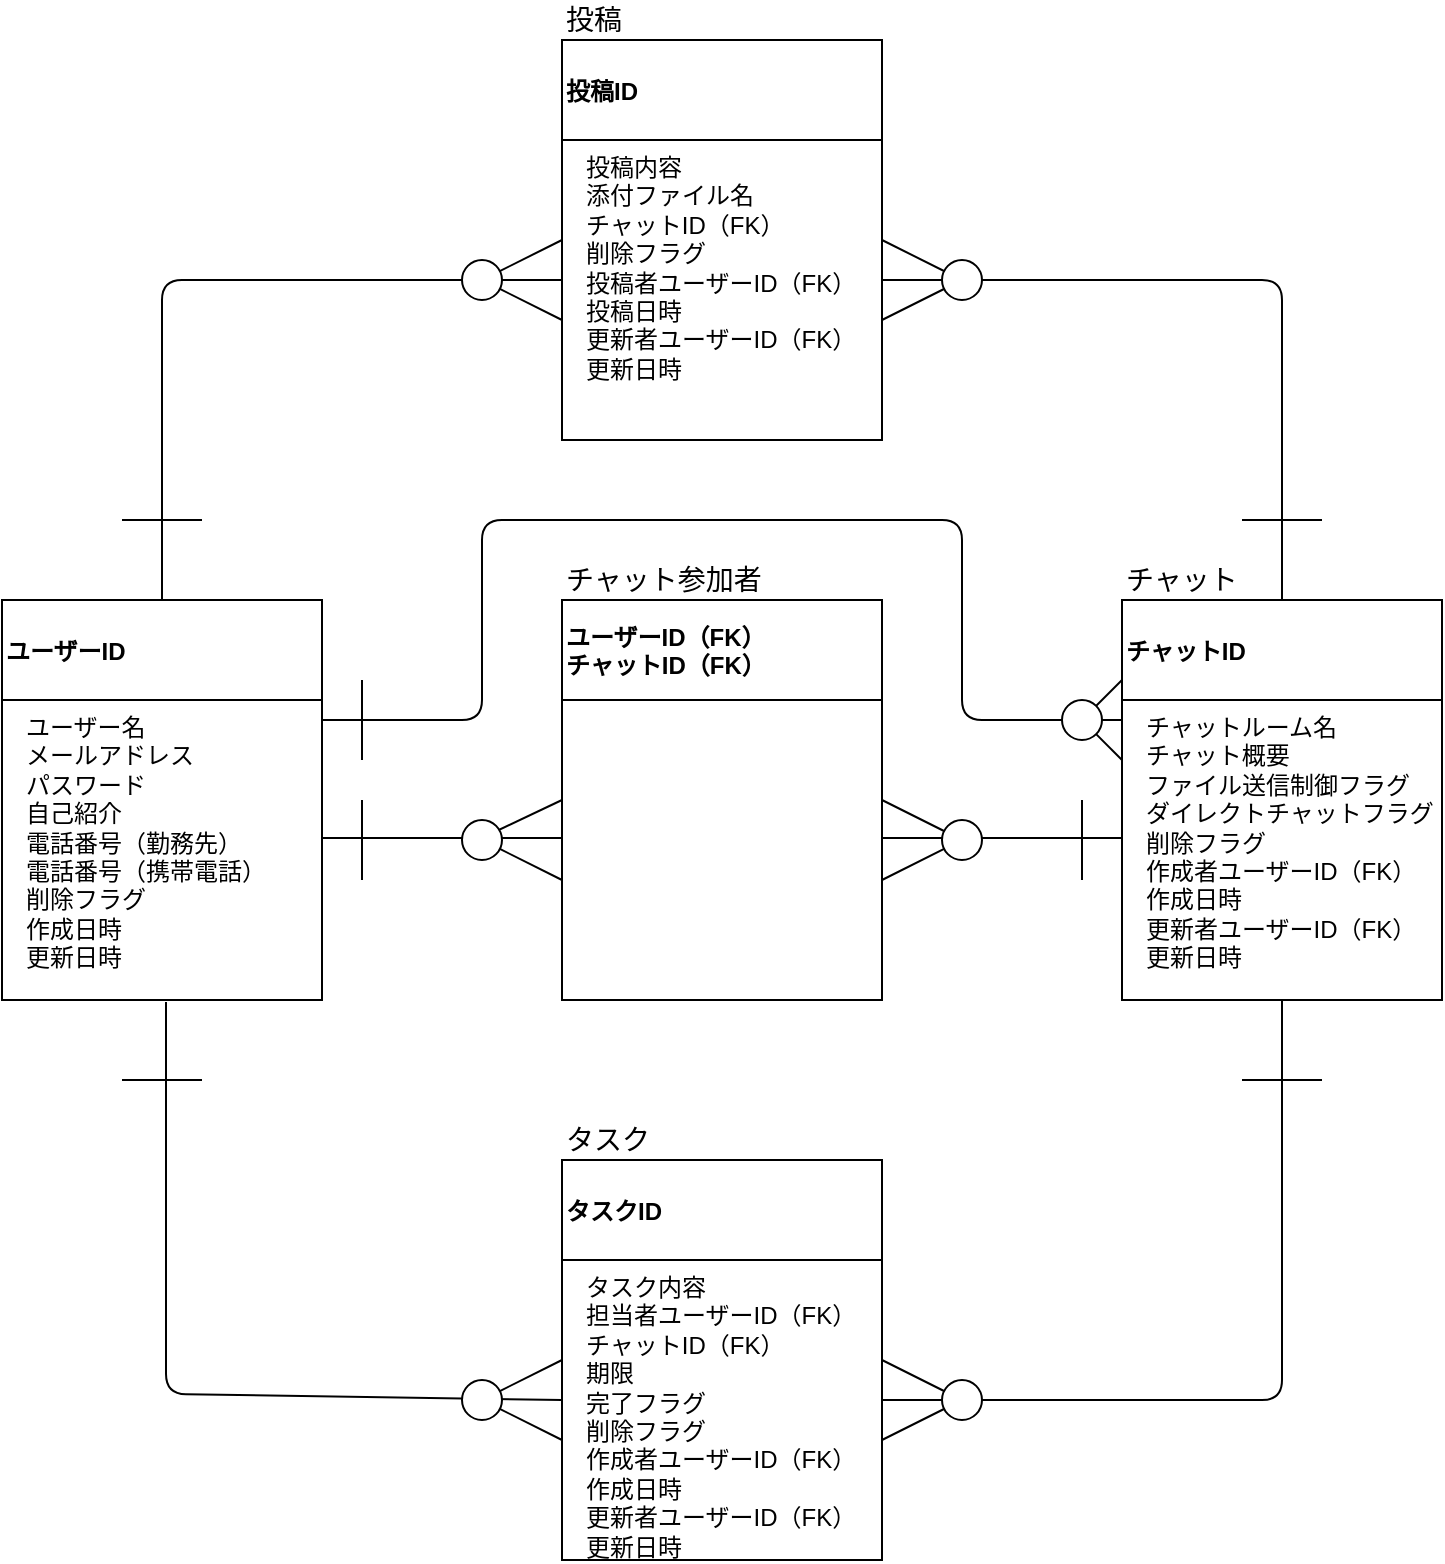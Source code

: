 <mxfile version="13.1.3">
    <diagram id="6hGFLwfOUW9BJ-s0fimq" name="Page-1">
        <mxGraphModel dx="1125" dy="860" grid="1" gridSize="10" guides="1" tooltips="1" connect="1" arrows="1" fold="1" page="1" pageScale="1" pageWidth="1169" pageHeight="827" background="none" math="0" shadow="0">
            <root>
                <mxCell id="0"/>
                <mxCell id="1" parent="0"/>
                <mxCell id="24" value="ユーザーID" style="swimlane;labelBackgroundColor=none;align=left;startSize=50;" vertex="1" parent="1">
                    <mxGeometry x="200" y="320" width="160" height="200" as="geometry">
                        <mxRectangle x="120" y="120" width="90" height="23" as="alternateBounds"/>
                    </mxGeometry>
                </mxCell>
                <mxCell id="35" value="ユーザー名&lt;br&gt;メールアドレス&lt;br&gt;パスワード&lt;br&gt;自己紹介&lt;br&gt;電話番号（勤務先）&lt;br&gt;電話番号（携帯電話）&lt;br&gt;削除フラグ&lt;br&gt;作成日時&lt;br&gt;更新日時" style="text;html=1;strokeColor=none;fillColor=none;align=left;verticalAlign=top;whiteSpace=wrap;rounded=0;labelBackgroundColor=none;" vertex="1" parent="24">
                    <mxGeometry x="10" y="50" width="140" height="150" as="geometry"/>
                </mxCell>
                <mxCell id="73" value="" style="endArrow=none;html=1;" edge="1" parent="24">
                    <mxGeometry width="50" height="50" relative="1" as="geometry">
                        <mxPoint x="60" y="240" as="sourcePoint"/>
                        <mxPoint x="100" y="240" as="targetPoint"/>
                    </mxGeometry>
                </mxCell>
                <mxCell id="38" value="チャットID" style="swimlane;labelBackgroundColor=none;align=left;startSize=50;" vertex="1" parent="1">
                    <mxGeometry x="760" y="320" width="160" height="200" as="geometry"/>
                </mxCell>
                <mxCell id="39" value="チャットルーム名&lt;br&gt;チャット概要&lt;br&gt;ファイル送信制御フラグ&lt;br&gt;ダイレクトチャットフラグ&lt;br&gt;削除フラグ&lt;br&gt;作成者ユーザーID（FK）&lt;br&gt;作成日時&lt;br&gt;更新者ユーザーID（FK）&lt;br&gt;更新日時" style="text;html=1;strokeColor=none;fillColor=none;align=left;verticalAlign=top;whiteSpace=wrap;rounded=0;labelBackgroundColor=none;" vertex="1" parent="38">
                    <mxGeometry x="10" y="50" width="150" height="150" as="geometry"/>
                </mxCell>
                <mxCell id="106" value="" style="endArrow=none;html=1;" edge="1" parent="38">
                    <mxGeometry width="50" height="50" relative="1" as="geometry">
                        <mxPoint x="60" y="240" as="sourcePoint"/>
                        <mxPoint x="100" y="240" as="targetPoint"/>
                    </mxGeometry>
                </mxCell>
                <mxCell id="50" value="タスクID" style="swimlane;labelBackgroundColor=none;align=left;startSize=50;" vertex="1" parent="1">
                    <mxGeometry x="480" y="600" width="160" height="200" as="geometry"/>
                </mxCell>
                <mxCell id="51" value="タスク内容&lt;br&gt;担当者ユーザーID（FK）&lt;br&gt;チャットID（FK）&lt;br&gt;期限&lt;br&gt;完了フラグ&lt;br&gt;削除フラグ&lt;br&gt;作成者ユーザーID（FK）&lt;br&gt;作成日時&lt;br&gt;更新者ユーザーID（FK）&lt;br&gt;更新日時" style="text;html=1;strokeColor=none;fillColor=none;align=left;verticalAlign=top;whiteSpace=wrap;rounded=0;labelBackgroundColor=none;" vertex="1" parent="50">
                    <mxGeometry x="10" y="50" width="140" height="150" as="geometry"/>
                </mxCell>
                <mxCell id="100" value="" style="endArrow=none;html=1;" edge="1" parent="50">
                    <mxGeometry width="50" height="50" relative="1" as="geometry">
                        <mxPoint x="-40" y="120" as="sourcePoint"/>
                        <mxPoint y="140" as="targetPoint"/>
                    </mxGeometry>
                </mxCell>
                <mxCell id="45" value="投稿ID" style="swimlane;labelBackgroundColor=none;align=left;startSize=50;" vertex="1" parent="1">
                    <mxGeometry x="480" y="40" width="160" height="200" as="geometry"/>
                </mxCell>
                <mxCell id="46" value="投稿内容&lt;br&gt;添付ファイル名&lt;br&gt;チャットID（FK）&lt;br&gt;削除フラグ&lt;br&gt;投稿者ユーザーID（FK）&lt;br&gt;投稿日時&lt;br&gt;更新者ユーザーID（FK）&lt;br&gt;更新日時" style="text;html=1;strokeColor=none;fillColor=none;align=left;verticalAlign=top;whiteSpace=wrap;rounded=0;labelBackgroundColor=none;" vertex="1" parent="45">
                    <mxGeometry x="10" y="50" width="140" height="150" as="geometry"/>
                </mxCell>
                <mxCell id="56" value="ユーザーID（FK）&#10;チャットID（FK）" style="swimlane;labelBackgroundColor=none;align=left;startSize=50;" vertex="1" parent="1">
                    <mxGeometry x="480" y="320" width="160" height="200" as="geometry"/>
                </mxCell>
                <mxCell id="61" value="" style="endArrow=none;html=1;" edge="1" parent="1">
                    <mxGeometry width="50" height="50" relative="1" as="geometry">
                        <mxPoint x="640" y="439" as="sourcePoint"/>
                        <mxPoint x="760" y="439" as="targetPoint"/>
                    </mxGeometry>
                </mxCell>
                <mxCell id="63" value="" style="endArrow=none;html=1;exitX=0.5;exitY=0;exitDx=0;exitDy=0;" edge="1" parent="1" source="24">
                    <mxGeometry width="50" height="50" relative="1" as="geometry">
                        <mxPoint x="430" y="210" as="sourcePoint"/>
                        <mxPoint x="480" y="160" as="targetPoint"/>
                        <Array as="points">
                            <mxPoint x="280" y="160"/>
                        </Array>
                    </mxGeometry>
                </mxCell>
                <mxCell id="64" value="" style="endArrow=none;html=1;entryX=0.5;entryY=0;entryDx=0;entryDy=0;" edge="1" parent="1" target="38">
                    <mxGeometry width="50" height="50" relative="1" as="geometry">
                        <mxPoint x="640" y="160" as="sourcePoint"/>
                        <mxPoint x="690" y="110" as="targetPoint"/>
                        <Array as="points">
                            <mxPoint x="840" y="160"/>
                        </Array>
                    </mxGeometry>
                </mxCell>
                <mxCell id="65" value="" style="endArrow=none;html=1;" edge="1" parent="1" source="115">
                    <mxGeometry width="50" height="50" relative="1" as="geometry">
                        <mxPoint x="640" y="720" as="sourcePoint"/>
                        <mxPoint x="840" y="520" as="targetPoint"/>
                        <Array as="points">
                            <mxPoint x="840" y="720"/>
                        </Array>
                    </mxGeometry>
                </mxCell>
                <mxCell id="66" value="" style="endArrow=none;html=1;" edge="1" parent="1">
                    <mxGeometry width="50" height="50" relative="1" as="geometry">
                        <mxPoint x="480" y="720" as="sourcePoint"/>
                        <mxPoint x="282" y="521" as="targetPoint"/>
                        <Array as="points">
                            <mxPoint x="282" y="717"/>
                        </Array>
                    </mxGeometry>
                </mxCell>
                <mxCell id="67" value="" style="endArrow=none;html=1;" edge="1" parent="1">
                    <mxGeometry width="50" height="50" relative="1" as="geometry">
                        <mxPoint x="360" y="439" as="sourcePoint"/>
                        <mxPoint x="480" y="439" as="targetPoint"/>
                    </mxGeometry>
                </mxCell>
                <mxCell id="71" value="" style="endArrow=none;html=1;" edge="1" parent="1">
                    <mxGeometry width="50" height="50" relative="1" as="geometry">
                        <mxPoint x="740" y="460" as="sourcePoint"/>
                        <mxPoint x="740" y="420" as="targetPoint"/>
                        <Array as="points">
                            <mxPoint x="740" y="450"/>
                            <mxPoint x="740" y="440"/>
                        </Array>
                    </mxGeometry>
                </mxCell>
                <mxCell id="72" value="" style="endArrow=none;html=1;" edge="1" parent="1">
                    <mxGeometry width="50" height="50" relative="1" as="geometry">
                        <mxPoint x="380" y="460" as="sourcePoint"/>
                        <mxPoint x="380" y="420" as="targetPoint"/>
                    </mxGeometry>
                </mxCell>
                <mxCell id="76" value="" style="endArrow=none;html=1;" edge="1" parent="1">
                    <mxGeometry width="50" height="50" relative="1" as="geometry">
                        <mxPoint x="820" y="280" as="sourcePoint"/>
                        <mxPoint x="860" y="280" as="targetPoint"/>
                    </mxGeometry>
                </mxCell>
                <mxCell id="77" value="" style="endArrow=none;html=1;" edge="1" parent="1">
                    <mxGeometry width="50" height="50" relative="1" as="geometry">
                        <mxPoint x="260" y="280" as="sourcePoint"/>
                        <mxPoint x="300" y="280" as="targetPoint"/>
                        <Array as="points">
                            <mxPoint x="260" y="280"/>
                        </Array>
                    </mxGeometry>
                </mxCell>
                <mxCell id="79" value="" style="endArrow=none;html=1;exitX=1;exitY=0.5;exitDx=0;exitDy=0;" edge="1" parent="1" source="56">
                    <mxGeometry width="50" height="50" relative="1" as="geometry">
                        <mxPoint x="620" y="440" as="sourcePoint"/>
                        <mxPoint x="680" y="440" as="targetPoint"/>
                    </mxGeometry>
                </mxCell>
                <mxCell id="80" value="" style="endArrow=none;html=1;" edge="1" parent="1" source="117">
                    <mxGeometry width="50" height="50" relative="1" as="geometry">
                        <mxPoint x="640" y="460" as="sourcePoint"/>
                        <mxPoint x="680" y="440" as="targetPoint"/>
                    </mxGeometry>
                </mxCell>
                <mxCell id="83" value="&lt;font style=&quot;font-size: 14px&quot;&gt;ユーザー&lt;/font&gt;" style="text;html=1;strokeColor=none;fillColor=none;align=left;verticalAlign=middle;whiteSpace=wrap;rounded=0;labelBackgroundColor=none;fontColor=#FFFFFF;" vertex="1" parent="1">
                    <mxGeometry x="200" y="300" width="60" height="20" as="geometry"/>
                </mxCell>
                <mxCell id="84" value="投稿" style="text;html=1;strokeColor=none;fillColor=none;align=left;verticalAlign=middle;whiteSpace=wrap;rounded=0;labelBackgroundColor=none;fontSize=14;" vertex="1" parent="1">
                    <mxGeometry x="480" y="20" width="40" height="20" as="geometry"/>
                </mxCell>
                <mxCell id="85" value="チャット" style="text;html=1;strokeColor=none;fillColor=none;align=left;verticalAlign=middle;whiteSpace=wrap;rounded=0;labelBackgroundColor=none;fontSize=14;" vertex="1" parent="1">
                    <mxGeometry x="760" y="300" width="60" height="20" as="geometry"/>
                </mxCell>
                <mxCell id="86" value="チャット参加者" style="text;html=1;strokeColor=none;fillColor=none;align=left;verticalAlign=middle;whiteSpace=wrap;rounded=0;labelBackgroundColor=none;fontSize=14;" vertex="1" parent="1">
                    <mxGeometry x="480" y="300" width="100" height="20" as="geometry"/>
                </mxCell>
                <mxCell id="87" value="タスク" style="text;html=1;strokeColor=none;fillColor=none;align=left;verticalAlign=middle;whiteSpace=wrap;rounded=0;labelBackgroundColor=none;fontSize=14;" vertex="1" parent="1">
                    <mxGeometry x="480" y="580" width="50" height="20" as="geometry"/>
                </mxCell>
                <mxCell id="88" value="" style="endArrow=none;html=1;" edge="1" parent="1" source="90">
                    <mxGeometry width="50" height="50" relative="1" as="geometry">
                        <mxPoint x="440" y="439" as="sourcePoint"/>
                        <mxPoint x="480" y="460" as="targetPoint"/>
                    </mxGeometry>
                </mxCell>
                <mxCell id="89" value="" style="endArrow=none;html=1;entryX=0;entryY=0.5;entryDx=0;entryDy=0;" edge="1" parent="1" target="56">
                    <mxGeometry width="50" height="50" relative="1" as="geometry">
                        <mxPoint x="440" y="439" as="sourcePoint"/>
                        <mxPoint x="490" y="389" as="targetPoint"/>
                    </mxGeometry>
                </mxCell>
                <mxCell id="90" value="" style="ellipse;whiteSpace=wrap;html=1;aspect=fixed;labelBackgroundColor=none;align=left;" vertex="1" parent="1">
                    <mxGeometry x="430" y="430" width="20" height="20" as="geometry"/>
                </mxCell>
                <mxCell id="93" value="" style="endArrow=none;html=1;" edge="1" parent="1" source="92">
                    <mxGeometry width="50" height="50" relative="1" as="geometry">
                        <mxPoint x="440" y="160" as="sourcePoint"/>
                        <mxPoint x="480" y="180" as="targetPoint"/>
                    </mxGeometry>
                </mxCell>
                <mxCell id="94" value="" style="endArrow=none;html=1;" edge="1" parent="1">
                    <mxGeometry width="50" height="50" relative="1" as="geometry">
                        <mxPoint x="440" y="160" as="sourcePoint"/>
                        <mxPoint x="480" y="140" as="targetPoint"/>
                    </mxGeometry>
                </mxCell>
                <mxCell id="92" value="" style="ellipse;whiteSpace=wrap;html=1;aspect=fixed;labelBackgroundColor=none;align=left;" vertex="1" parent="1">
                    <mxGeometry x="430" y="150" width="20" height="20" as="geometry"/>
                </mxCell>
                <mxCell id="97" value="" style="endArrow=none;html=1;" edge="1" parent="1" target="92">
                    <mxGeometry width="50" height="50" relative="1" as="geometry">
                        <mxPoint x="440" y="160" as="sourcePoint"/>
                        <mxPoint x="480" y="180" as="targetPoint"/>
                    </mxGeometry>
                </mxCell>
                <mxCell id="98" value="" style="endArrow=none;html=1;exitX=1;exitY=0.5;exitDx=0;exitDy=0;" edge="1" parent="1" source="45">
                    <mxGeometry width="50" height="50" relative="1" as="geometry">
                        <mxPoint x="630" y="210" as="sourcePoint"/>
                        <mxPoint x="680" y="160" as="targetPoint"/>
                    </mxGeometry>
                </mxCell>
                <mxCell id="99" value="" style="endArrow=none;html=1;" edge="1" parent="1">
                    <mxGeometry width="50" height="50" relative="1" as="geometry">
                        <mxPoint x="640" y="180" as="sourcePoint"/>
                        <mxPoint x="680" y="160" as="targetPoint"/>
                    </mxGeometry>
                </mxCell>
                <mxCell id="101" value="" style="endArrow=none;html=1;entryX=0;entryY=0.5;entryDx=0;entryDy=0;" edge="1" parent="1" source="102" target="50">
                    <mxGeometry width="50" height="50" relative="1" as="geometry">
                        <mxPoint x="440" y="720" as="sourcePoint"/>
                        <mxPoint x="490" y="670" as="targetPoint"/>
                    </mxGeometry>
                </mxCell>
                <mxCell id="102" value="" style="ellipse;whiteSpace=wrap;html=1;aspect=fixed;labelBackgroundColor=none;align=left;" vertex="1" parent="1">
                    <mxGeometry x="430" y="710" width="20" height="20" as="geometry"/>
                </mxCell>
                <mxCell id="104" value="" style="endArrow=none;html=1;" edge="1" parent="1">
                    <mxGeometry width="50" height="50" relative="1" as="geometry">
                        <mxPoint x="640" y="740" as="sourcePoint"/>
                        <mxPoint x="680" y="720" as="targetPoint"/>
                    </mxGeometry>
                </mxCell>
                <mxCell id="105" value="" style="endArrow=none;html=1;exitX=1;exitY=0.5;exitDx=0;exitDy=0;" edge="1" parent="1" source="50">
                    <mxGeometry width="50" height="50" relative="1" as="geometry">
                        <mxPoint x="630" y="770" as="sourcePoint"/>
                        <mxPoint x="680" y="720" as="targetPoint"/>
                    </mxGeometry>
                </mxCell>
                <mxCell id="107" value="" style="endArrow=none;html=1;" edge="1" parent="1">
                    <mxGeometry width="50" height="50" relative="1" as="geometry">
                        <mxPoint x="360" y="380" as="sourcePoint"/>
                        <mxPoint x="760" y="380" as="targetPoint"/>
                        <Array as="points">
                            <mxPoint x="440" y="380"/>
                            <mxPoint x="440" y="280"/>
                            <mxPoint x="560" y="280"/>
                            <mxPoint x="680" y="280"/>
                            <mxPoint x="680" y="380"/>
                        </Array>
                    </mxGeometry>
                </mxCell>
                <mxCell id="108" value="" style="endArrow=none;html=1;" edge="1" parent="1">
                    <mxGeometry width="50" height="50" relative="1" as="geometry">
                        <mxPoint x="380" y="400" as="sourcePoint"/>
                        <mxPoint x="380" y="360" as="targetPoint"/>
                    </mxGeometry>
                </mxCell>
                <mxCell id="110" value="" style="endArrow=none;html=1;" edge="1" parent="1">
                    <mxGeometry width="50" height="50" relative="1" as="geometry">
                        <mxPoint x="740" y="380" as="sourcePoint"/>
                        <mxPoint x="760" y="360" as="targetPoint"/>
                    </mxGeometry>
                </mxCell>
                <mxCell id="111" value="" style="endArrow=none;html=1;" edge="1" parent="1" source="112">
                    <mxGeometry width="50" height="50" relative="1" as="geometry">
                        <mxPoint x="740" y="380" as="sourcePoint"/>
                        <mxPoint x="760" y="400" as="targetPoint"/>
                    </mxGeometry>
                </mxCell>
                <mxCell id="112" value="" style="ellipse;whiteSpace=wrap;html=1;aspect=fixed;labelBackgroundColor=none;align=left;" vertex="1" parent="1">
                    <mxGeometry x="730" y="370" width="20" height="20" as="geometry"/>
                </mxCell>
                <mxCell id="113" value="" style="endArrow=none;html=1;" edge="1" parent="1" target="112">
                    <mxGeometry width="50" height="50" relative="1" as="geometry">
                        <mxPoint x="740" y="380" as="sourcePoint"/>
                        <mxPoint x="760" y="400" as="targetPoint"/>
                    </mxGeometry>
                </mxCell>
                <mxCell id="114" value="" style="ellipse;whiteSpace=wrap;html=1;aspect=fixed;labelBackgroundColor=none;align=left;" vertex="1" parent="1">
                    <mxGeometry x="670" y="150" width="20" height="20" as="geometry"/>
                </mxCell>
                <mxCell id="115" value="" style="ellipse;whiteSpace=wrap;html=1;aspect=fixed;labelBackgroundColor=none;align=left;" vertex="1" parent="1">
                    <mxGeometry x="670" y="710" width="20" height="20" as="geometry"/>
                </mxCell>
                <mxCell id="116" value="" style="endArrow=none;html=1;" edge="1" parent="1" target="115">
                    <mxGeometry width="50" height="50" relative="1" as="geometry">
                        <mxPoint x="640" y="720" as="sourcePoint"/>
                        <mxPoint x="840" y="520" as="targetPoint"/>
                        <Array as="points"/>
                    </mxGeometry>
                </mxCell>
                <mxCell id="117" value="" style="ellipse;whiteSpace=wrap;html=1;aspect=fixed;labelBackgroundColor=none;align=left;" vertex="1" parent="1">
                    <mxGeometry x="670" y="430" width="20" height="20" as="geometry"/>
                </mxCell>
                <mxCell id="118" value="" style="endArrow=none;html=1;" edge="1" parent="1" target="117">
                    <mxGeometry width="50" height="50" relative="1" as="geometry">
                        <mxPoint x="640" y="460" as="sourcePoint"/>
                        <mxPoint x="680" y="440" as="targetPoint"/>
                    </mxGeometry>
                </mxCell>
            </root>
        </mxGraphModel>
    </diagram>
</mxfile>
